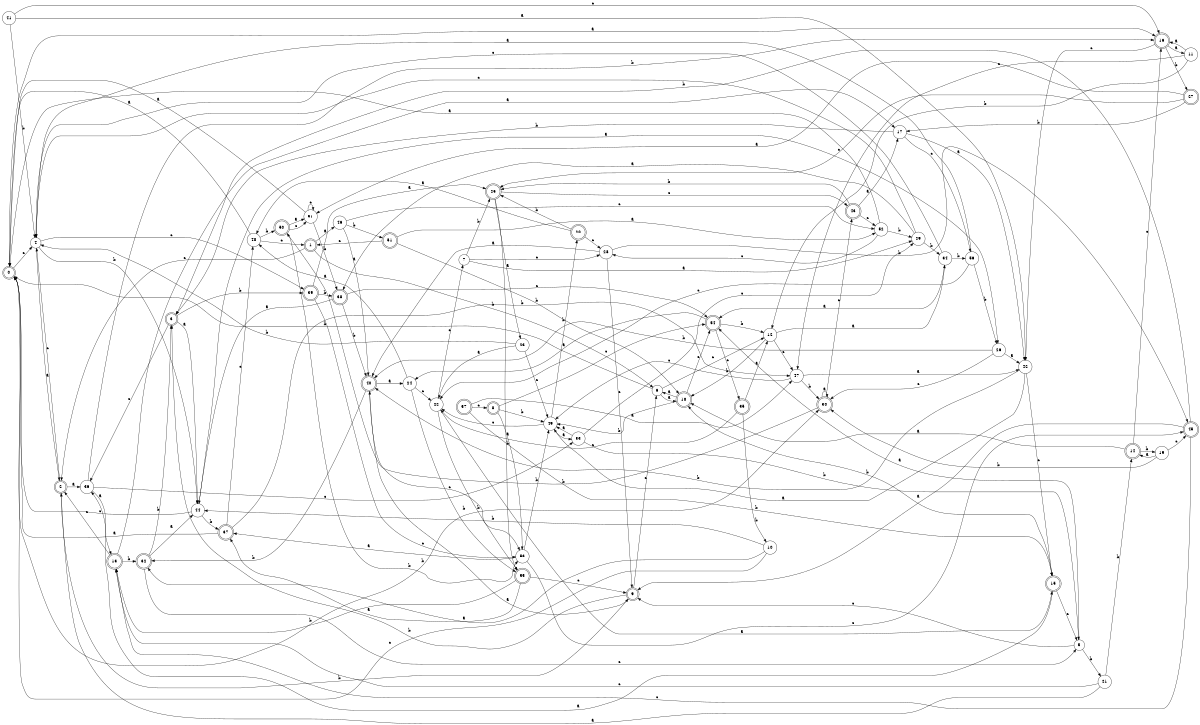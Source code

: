 digraph n47_1 {
__start0 [label="" shape="none"];

rankdir=LR;
size="8,5";

s0 [style="rounded,filled", color="black", fillcolor="white" shape="doublecircle", label="0"];
s1 [style="rounded,filled", color="black", fillcolor="white" shape="doublecircle", label="1"];
s2 [style="rounded,filled", color="black", fillcolor="white" shape="doublecircle", label="2"];
s3 [style="rounded,filled", color="black", fillcolor="white" shape="doublecircle", label="3"];
s4 [style="filled", color="black", fillcolor="white" shape="circle", label="4"];
s5 [style="filled", color="black", fillcolor="white" shape="circle", label="5"];
s6 [style="filled", color="black", fillcolor="white" shape="circle", label="6"];
s7 [style="filled", color="black", fillcolor="white" shape="circle", label="7"];
s8 [style="rounded,filled", color="black", fillcolor="white" shape="doublecircle", label="8"];
s9 [style="rounded,filled", color="black", fillcolor="white" shape="doublecircle", label="9"];
s10 [style="filled", color="black", fillcolor="white" shape="circle", label="10"];
s11 [style="filled", color="black", fillcolor="white" shape="circle", label="11"];
s12 [style="filled", color="black", fillcolor="white" shape="circle", label="12"];
s13 [style="rounded,filled", color="black", fillcolor="white" shape="doublecircle", label="13"];
s14 [style="rounded,filled", color="black", fillcolor="white" shape="doublecircle", label="14"];
s15 [style="rounded,filled", color="black", fillcolor="white" shape="doublecircle", label="15"];
s16 [style="rounded,filled", color="black", fillcolor="white" shape="doublecircle", label="16"];
s17 [style="filled", color="black", fillcolor="white" shape="circle", label="17"];
s18 [style="rounded,filled", color="black", fillcolor="white" shape="doublecircle", label="18"];
s19 [style="filled", color="black", fillcolor="white" shape="circle", label="19"];
s20 [style="rounded,filled", color="black", fillcolor="white" shape="doublecircle", label="20"];
s21 [style="filled", color="black", fillcolor="white" shape="circle", label="21"];
s22 [style="filled", color="black", fillcolor="white" shape="circle", label="22"];
s23 [style="filled", color="black", fillcolor="white" shape="circle", label="23"];
s24 [style="filled", color="black", fillcolor="white" shape="circle", label="24"];
s25 [style="rounded,filled", color="black", fillcolor="white" shape="doublecircle", label="25"];
s26 [style="filled", color="black", fillcolor="white" shape="circle", label="26"];
s27 [style="rounded,filled", color="black", fillcolor="white" shape="doublecircle", label="27"];
s28 [style="filled", color="black", fillcolor="white" shape="circle", label="28"];
s29 [style="filled", color="black", fillcolor="white" shape="circle", label="29"];
s30 [style="rounded,filled", color="black", fillcolor="white" shape="doublecircle", label="30"];
s31 [style="filled", color="black", fillcolor="white" shape="circle", label="31"];
s32 [style="rounded,filled", color="black", fillcolor="white" shape="doublecircle", label="32"];
s33 [style="filled", color="black", fillcolor="white" shape="circle", label="33"];
s34 [style="filled", color="black", fillcolor="white" shape="circle", label="34"];
s35 [style="rounded,filled", color="black", fillcolor="white" shape="doublecircle", label="35"];
s36 [style="filled", color="black", fillcolor="white" shape="circle", label="36"];
s37 [style="rounded,filled", color="black", fillcolor="white" shape="doublecircle", label="37"];
s38 [style="rounded,filled", color="black", fillcolor="white" shape="doublecircle", label="38"];
s39 [style="rounded,filled", color="black", fillcolor="white" shape="doublecircle", label="39"];
s40 [style="rounded,filled", color="black", fillcolor="white" shape="doublecircle", label="40"];
s41 [style="filled", color="black", fillcolor="white" shape="circle", label="41"];
s42 [style="filled", color="black", fillcolor="white" shape="circle", label="42"];
s43 [style="rounded,filled", color="black", fillcolor="white" shape="doublecircle", label="43"];
s44 [style="filled", color="black", fillcolor="white" shape="circle", label="44"];
s45 [style="rounded,filled", color="black", fillcolor="white" shape="doublecircle", label="45"];
s46 [style="filled", color="black", fillcolor="white" shape="circle", label="46"];
s47 [style="filled", color="black", fillcolor="white" shape="circle", label="47"];
s48 [style="filled", color="black", fillcolor="white" shape="circle", label="48"];
s49 [style="filled", color="black", fillcolor="white" shape="circle", label="49"];
s50 [style="rounded,filled", color="black", fillcolor="white" shape="doublecircle", label="50"];
s51 [style="rounded,filled", color="black", fillcolor="white" shape="doublecircle", label="51"];
s52 [style="filled", color="black", fillcolor="white" shape="circle", label="52"];
s53 [style="filled", color="black", fillcolor="white" shape="circle", label="53"];
s54 [style="rounded,filled", color="black", fillcolor="white" shape="doublecircle", label="54"];
s55 [style="rounded,filled", color="black", fillcolor="white" shape="doublecircle", label="55"];
s56 [style="filled", color="black", fillcolor="white" shape="circle", label="56"];
s57 [style="rounded,filled", color="black", fillcolor="white" shape="doublecircle", label="57"];
s0 -> s16 [label="a"];
s0 -> s30 [label="b"];
s0 -> s4 [label="c"];
s1 -> s46 [label="a"];
s1 -> s6 [label="b"];
s1 -> s2 [label="c"];
s2 -> s36 [label="a"];
s2 -> s9 [label="b"];
s2 -> s4 [label="c"];
s3 -> s44 [label="a"];
s3 -> s39 [label="b"];
s3 -> s36 [label="c"];
s4 -> s2 [label="a"];
s4 -> s44 [label="b"];
s4 -> s39 [label="c"];
s5 -> s54 [label="a"];
s5 -> s21 [label="b"];
s5 -> s9 [label="c"];
s6 -> s18 [label="a"];
s6 -> s0 [label="b"];
s6 -> s12 [label="c"];
s7 -> s29 [label="a"];
s7 -> s25 [label="b"];
s7 -> s28 [label="c"];
s8 -> s53 [label="a"];
s8 -> s49 [label="b"];
s8 -> s54 [label="c"];
s9 -> s40 [label="a"];
s9 -> s3 [label="b"];
s9 -> s6 [label="c"];
s10 -> s32 [label="a"];
s10 -> s44 [label="b"];
s10 -> s0 [label="c"];
s11 -> s16 [label="a"];
s11 -> s12 [label="b"];
s11 -> s47 [label="c"];
s12 -> s34 [label="a"];
s12 -> s18 [label="b"];
s12 -> s47 [label="c"];
s13 -> s17 [label="a"];
s13 -> s32 [label="b"];
s13 -> s2 [label="c"];
s14 -> s18 [label="a"];
s14 -> s19 [label="b"];
s14 -> s16 [label="c"];
s15 -> s36 [label="a"];
s15 -> s18 [label="b"];
s15 -> s5 [label="c"];
s16 -> s11 [label="a"];
s16 -> s27 [label="b"];
s16 -> s42 [label="c"];
s17 -> s42 [label="a"];
s17 -> s3 [label="b"];
s17 -> s56 [label="c"];
s18 -> s6 [label="a"];
s18 -> s49 [label="b"];
s18 -> s54 [label="c"];
s19 -> s14 [label="a"];
s19 -> s30 [label="b"];
s19 -> s45 [label="c"];
s20 -> s48 [label="a"];
s20 -> s25 [label="b"];
s20 -> s28 [label="c"];
s21 -> s2 [label="a"];
s21 -> s14 [label="b"];
s21 -> s13 [label="c"];
s22 -> s15 [label="a"];
s22 -> s55 [label="b"];
s22 -> s7 [label="c"];
s23 -> s22 [label="a"];
s23 -> s4 [label="b"];
s23 -> s49 [label="c"];
s24 -> s48 [label="a"];
s24 -> s55 [label="b"];
s24 -> s22 [label="c"];
s25 -> s23 [label="a"];
s25 -> s55 [label="b"];
s25 -> s43 [label="c"];
s26 -> s42 [label="a"];
s26 -> s40 [label="b"];
s26 -> s30 [label="c"];
s27 -> s31 [label="a"];
s27 -> s17 [label="b"];
s27 -> s25 [label="c"];
s28 -> s40 [label="a"];
s28 -> s45 [label="b"];
s28 -> s9 [label="c"];
s29 -> s38 [label="a"];
s29 -> s34 [label="b"];
s29 -> s4 [label="c"];
s30 -> s30 [label="a"];
s30 -> s50 [label="b"];
s30 -> s43 [label="c"];
s31 -> s0 [label="a"];
s31 -> s38 [label="b"];
s31 -> s31 [label="c"];
s32 -> s44 [label="a"];
s32 -> s3 [label="b"];
s32 -> s5 [label="c"];
s33 -> s49 [label="a"];
s33 -> s5 [label="b"];
s33 -> s29 [label="c"];
s34 -> s54 [label="a"];
s34 -> s56 [label="b"];
s34 -> s4 [label="c"];
s35 -> s12 [label="a"];
s35 -> s10 [label="b"];
s35 -> s22 [label="c"];
s36 -> s13 [label="a"];
s36 -> s16 [label="b"];
s36 -> s33 [label="c"];
s37 -> s0 [label="a"];
s37 -> s47 [label="b"];
s37 -> s48 [label="c"];
s38 -> s44 [label="a"];
s38 -> s40 [label="b"];
s38 -> s54 [label="c"];
s39 -> s25 [label="a"];
s39 -> s38 [label="b"];
s39 -> s53 [label="c"];
s40 -> s24 [label="a"];
s40 -> s32 [label="b"];
s40 -> s53 [label="c"];
s41 -> s42 [label="a"];
s41 -> s4 [label="b"];
s41 -> s16 [label="c"];
s42 -> s49 [label="a"];
s42 -> s40 [label="b"];
s42 -> s15 [label="c"];
s43 -> s17 [label="a"];
s43 -> s25 [label="b"];
s43 -> s52 [label="c"];
s44 -> s26 [label="a"];
s44 -> s37 [label="b"];
s44 -> s0 [label="c"];
s45 -> s9 [label="a"];
s45 -> s3 [label="b"];
s45 -> s13 [label="c"];
s46 -> s40 [label="a"];
s46 -> s51 [label="b"];
s46 -> s52 [label="c"];
s47 -> s42 [label="a"];
s47 -> s30 [label="b"];
s47 -> s49 [label="c"];
s48 -> s0 [label="a"];
s48 -> s50 [label="b"];
s48 -> s1 [label="c"];
s49 -> s33 [label="a"];
s49 -> s20 [label="b"];
s49 -> s22 [label="c"];
s50 -> s31 [label="a"];
s50 -> s53 [label="b"];
s50 -> s31 [label="c"];
s51 -> s52 [label="a"];
s51 -> s18 [label="b"];
s51 -> s1 [label="c"];
s52 -> s0 [label="a"];
s52 -> s29 [label="b"];
s52 -> s28 [label="c"];
s53 -> s37 [label="a"];
s53 -> s49 [label="b"];
s53 -> s45 [label="c"];
s54 -> s24 [label="a"];
s54 -> s12 [label="b"];
s54 -> s35 [label="c"];
s55 -> s37 [label="a"];
s55 -> s13 [label="b"];
s55 -> s9 [label="c"];
s56 -> s4 [label="a"];
s56 -> s26 [label="b"];
s56 -> s22 [label="c"];
s57 -> s47 [label="a"];
s57 -> s15 [label="b"];
s57 -> s8 [label="c"];

}